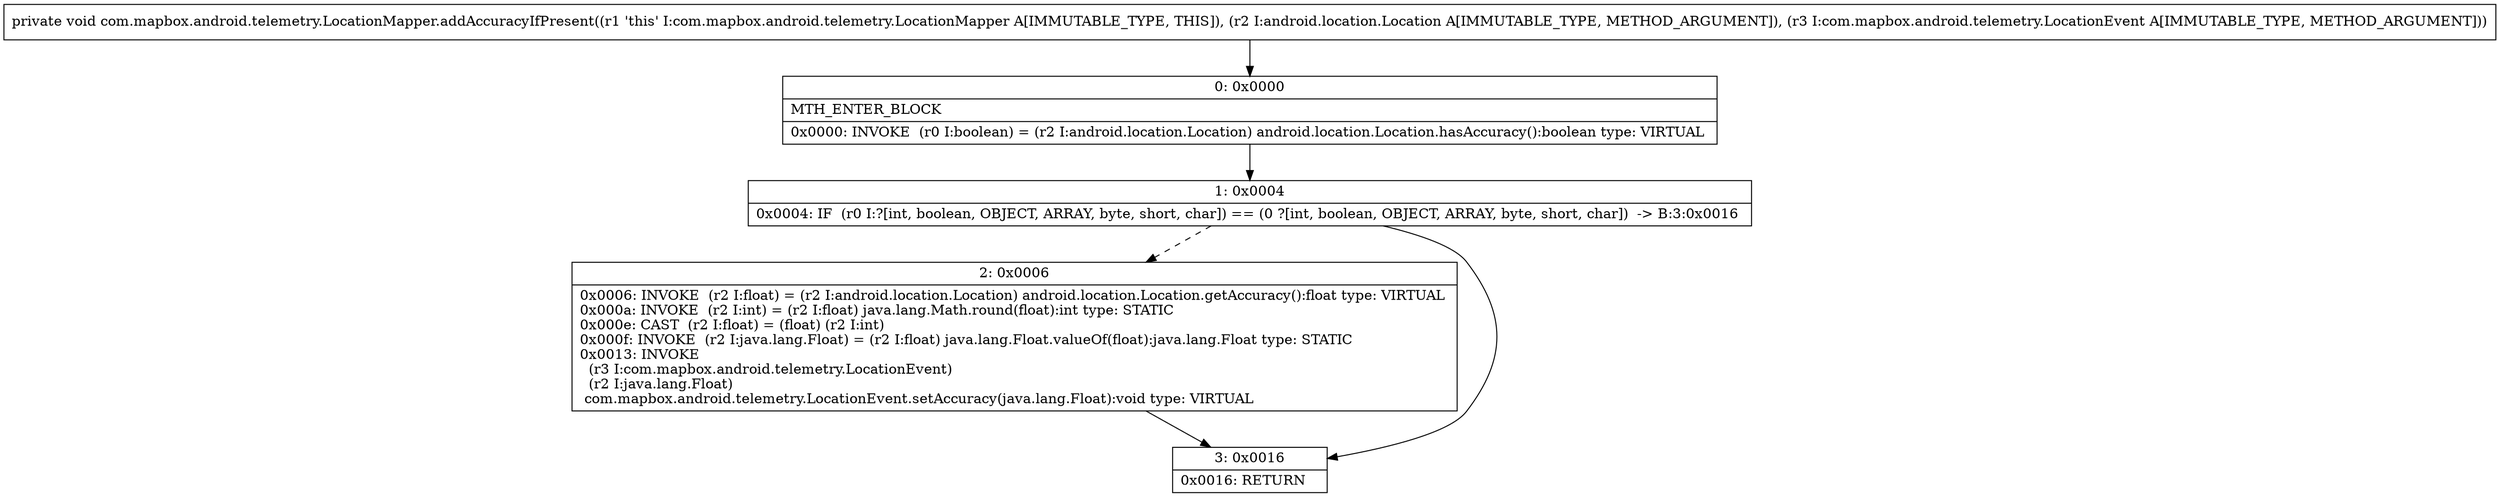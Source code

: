 digraph "CFG forcom.mapbox.android.telemetry.LocationMapper.addAccuracyIfPresent(Landroid\/location\/Location;Lcom\/mapbox\/android\/telemetry\/LocationEvent;)V" {
Node_0 [shape=record,label="{0\:\ 0x0000|MTH_ENTER_BLOCK\l|0x0000: INVOKE  (r0 I:boolean) = (r2 I:android.location.Location) android.location.Location.hasAccuracy():boolean type: VIRTUAL \l}"];
Node_1 [shape=record,label="{1\:\ 0x0004|0x0004: IF  (r0 I:?[int, boolean, OBJECT, ARRAY, byte, short, char]) == (0 ?[int, boolean, OBJECT, ARRAY, byte, short, char])  \-\> B:3:0x0016 \l}"];
Node_2 [shape=record,label="{2\:\ 0x0006|0x0006: INVOKE  (r2 I:float) = (r2 I:android.location.Location) android.location.Location.getAccuracy():float type: VIRTUAL \l0x000a: INVOKE  (r2 I:int) = (r2 I:float) java.lang.Math.round(float):int type: STATIC \l0x000e: CAST  (r2 I:float) = (float) (r2 I:int) \l0x000f: INVOKE  (r2 I:java.lang.Float) = (r2 I:float) java.lang.Float.valueOf(float):java.lang.Float type: STATIC \l0x0013: INVOKE  \l  (r3 I:com.mapbox.android.telemetry.LocationEvent)\l  (r2 I:java.lang.Float)\l com.mapbox.android.telemetry.LocationEvent.setAccuracy(java.lang.Float):void type: VIRTUAL \l}"];
Node_3 [shape=record,label="{3\:\ 0x0016|0x0016: RETURN   \l}"];
MethodNode[shape=record,label="{private void com.mapbox.android.telemetry.LocationMapper.addAccuracyIfPresent((r1 'this' I:com.mapbox.android.telemetry.LocationMapper A[IMMUTABLE_TYPE, THIS]), (r2 I:android.location.Location A[IMMUTABLE_TYPE, METHOD_ARGUMENT]), (r3 I:com.mapbox.android.telemetry.LocationEvent A[IMMUTABLE_TYPE, METHOD_ARGUMENT])) }"];
MethodNode -> Node_0;
Node_0 -> Node_1;
Node_1 -> Node_2[style=dashed];
Node_1 -> Node_3;
Node_2 -> Node_3;
}

